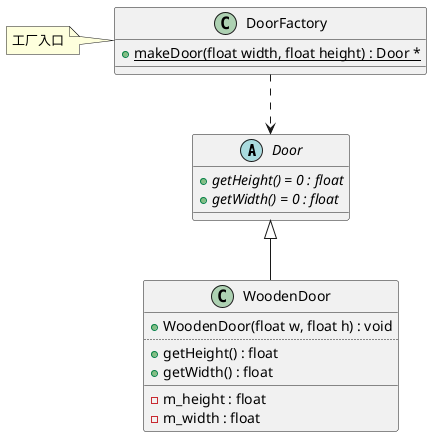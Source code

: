 @startuml
abstract "Door" as C_0007051015942496422031
abstract C_0007051015942496422031 {
{abstract} +getHeight() = 0 : float
{abstract} +getWidth() = 0 : float
__
}
class "WoodenDoor" as C_0002250662239072155787
class C_0002250662239072155787 {
+WoodenDoor(float w, float h) : void
..
+getHeight() : float
+getWidth() : float
__
-m_height : float
-m_width : float
}
class "DoorFactory" as C_0006204370604731192764
class C_0006204370604731192764 {
{static} +makeDoor(float width, float height) : Door *
__
}
C_0007051015942496422031 <|-- C_0002250662239072155787

C_0006204370604731192764 ..> C_0007051015942496422031
note left of C_0006204370604731192764: 工厂入口

'Generated with clang-uml, version 0.5.4-14-ga36f4ca
'LLVM version Ubuntu clang version 14.0.0-1ubuntu1.1
@enduml
